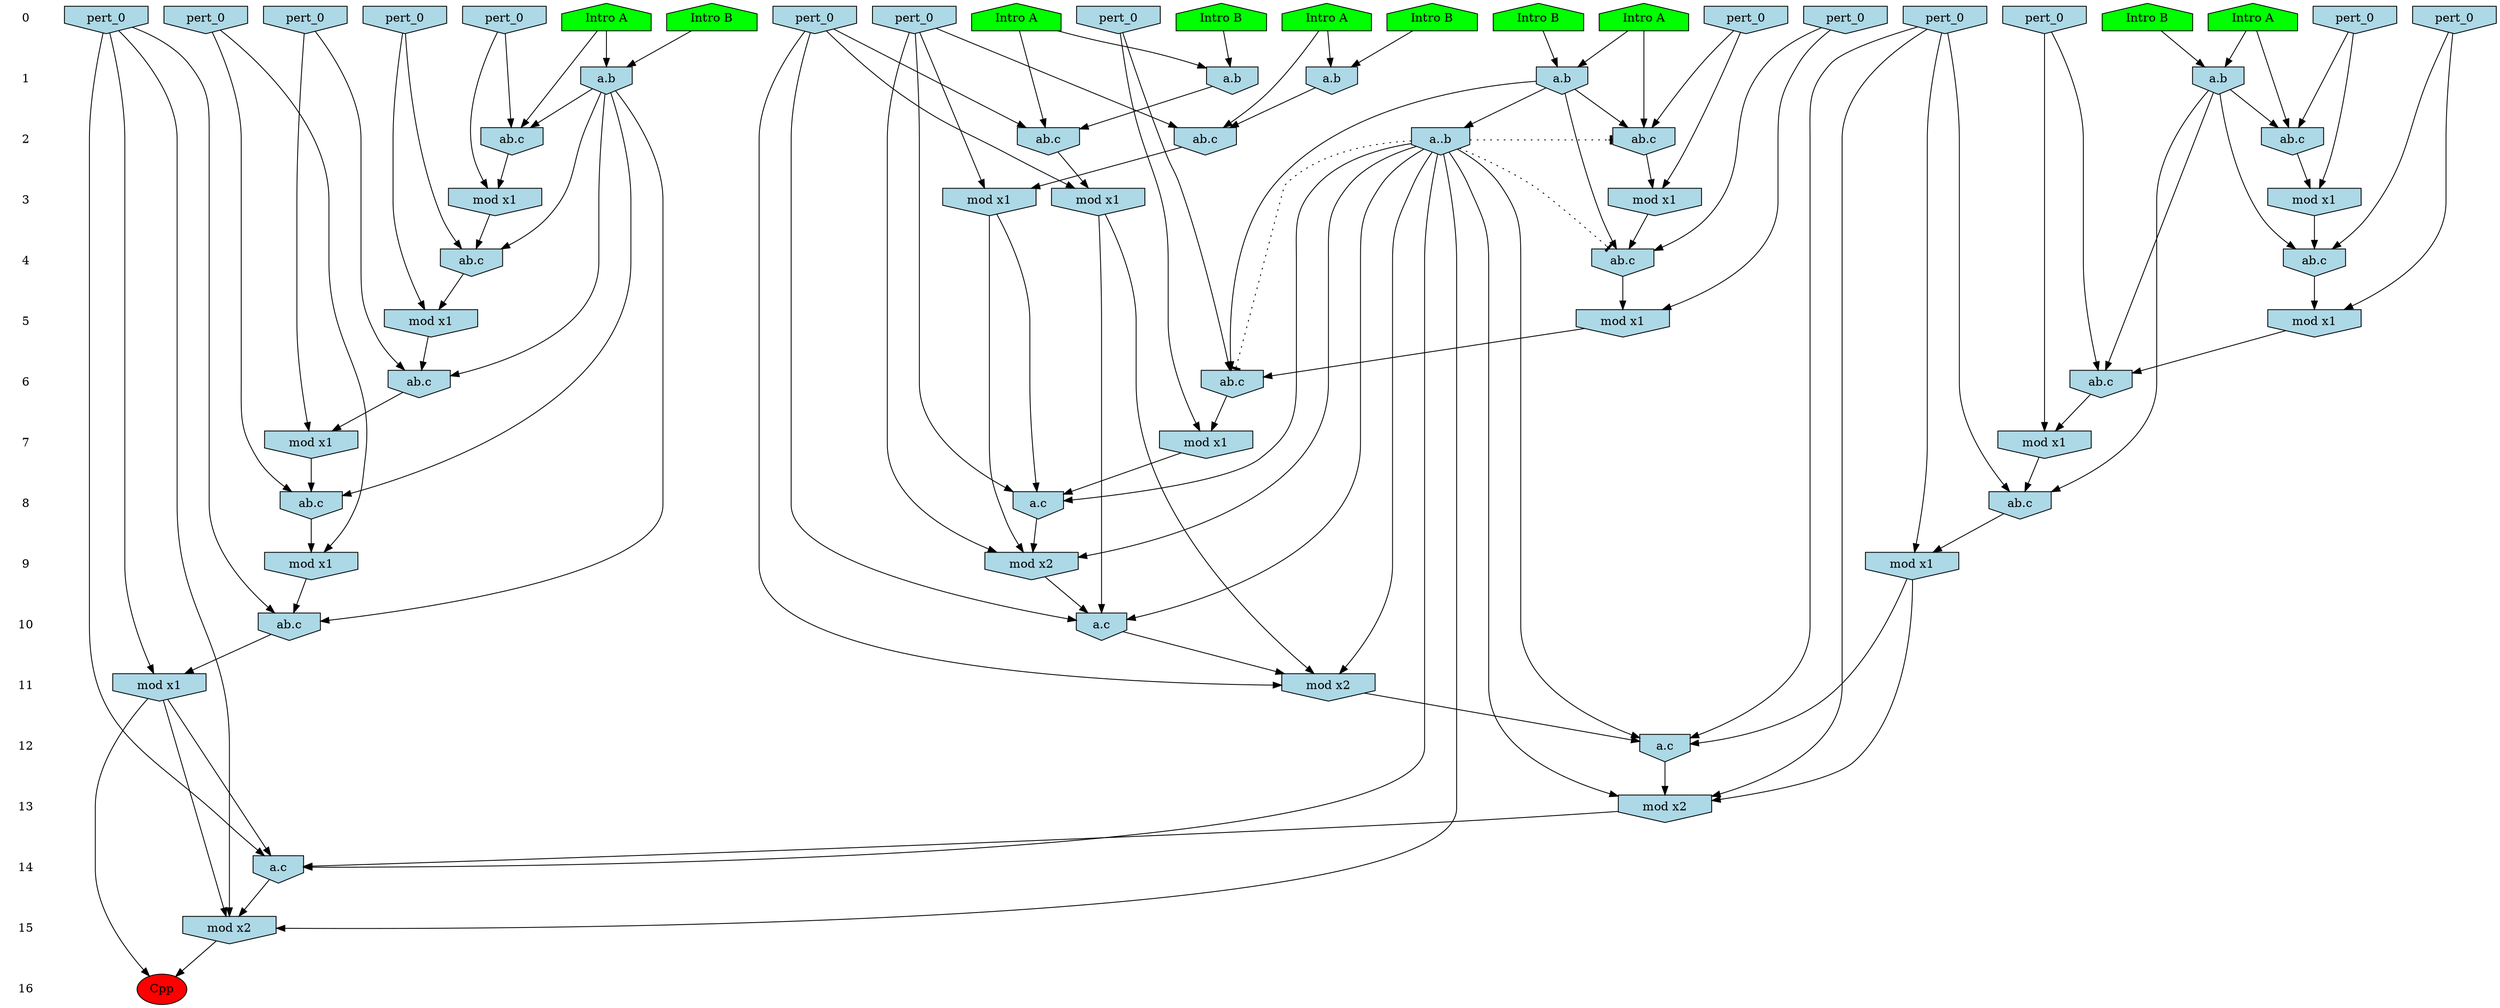 /* Compression of 1 causal flows obtained in average at 2.002309E+01 t.u */
/* Compressed causal flows were: [5] */
digraph G{
 ranksep=.5 ; 
{ rank = same ; "0" [shape=plaintext] ; node_1 [label ="Intro A", shape=house, style=filled, fillcolor=green] ;
node_2 [label ="Intro B", shape=house, style=filled, fillcolor=green] ;
node_3 [label ="Intro A", shape=house, style=filled, fillcolor=green] ;
node_4 [label ="Intro B", shape=house, style=filled, fillcolor=green] ;
node_5 [label ="Intro A", shape=house, style=filled, fillcolor=green] ;
node_6 [label ="Intro A", shape=house, style=filled, fillcolor=green] ;
node_7 [label ="Intro A", shape=house, style=filled, fillcolor=green] ;
node_8 [label ="Intro B", shape=house, style=filled, fillcolor=green] ;
node_9 [label ="Intro B", shape=house, style=filled, fillcolor=green] ;
node_10 [label ="Intro B", shape=house, style=filled, fillcolor=green] ;
node_16 [label="pert_0", shape=invhouse, style=filled, fillcolor = lightblue] ;
node_17 [label="pert_0", shape=invhouse, style=filled, fillcolor = lightblue] ;
node_18 [label="pert_0", shape=invhouse, style=filled, fillcolor = lightblue] ;
node_19 [label="pert_0", shape=invhouse, style=filled, fillcolor = lightblue] ;
node_20 [label="pert_0", shape=invhouse, style=filled, fillcolor = lightblue] ;
node_21 [label="pert_0", shape=invhouse, style=filled, fillcolor = lightblue] ;
node_22 [label="pert_0", shape=invhouse, style=filled, fillcolor = lightblue] ;
node_23 [label="pert_0", shape=invhouse, style=filled, fillcolor = lightblue] ;
node_24 [label="pert_0", shape=invhouse, style=filled, fillcolor = lightblue] ;
node_25 [label="pert_0", shape=invhouse, style=filled, fillcolor = lightblue] ;
node_26 [label="pert_0", shape=invhouse, style=filled, fillcolor = lightblue] ;
node_27 [label="pert_0", shape=invhouse, style=filled, fillcolor = lightblue] ;
node_28 [label="pert_0", shape=invhouse, style=filled, fillcolor = lightblue] ;
node_29 [label="pert_0", shape=invhouse, style=filled, fillcolor = lightblue] ;
}
{ rank = same ; "1" [shape=plaintext] ; node_11 [label="a.b", shape=invhouse, style=filled, fillcolor = lightblue] ;
node_12 [label="a.b", shape=invhouse, style=filled, fillcolor = lightblue] ;
node_13 [label="a.b", shape=invhouse, style=filled, fillcolor = lightblue] ;
node_14 [label="a.b", shape=invhouse, style=filled, fillcolor = lightblue] ;
node_15 [label="a.b", shape=invhouse, style=filled, fillcolor = lightblue] ;
}
{ rank = same ; "2" [shape=plaintext] ; node_30 [label="ab.c", shape=invhouse, style=filled, fillcolor = lightblue] ;
node_31 [label="ab.c", shape=invhouse, style=filled, fillcolor = lightblue] ;
node_32 [label="ab.c", shape=invhouse, style=filled, fillcolor = lightblue] ;
node_33 [label="ab.c", shape=invhouse, style=filled, fillcolor = lightblue] ;
node_34 [label="ab.c", shape=invhouse, style=filled, fillcolor = lightblue] ;
node_46 [label="a..b", shape=invhouse, style=filled, fillcolor = lightblue] ;
}
{ rank = same ; "3" [shape=plaintext] ; node_35 [label="mod x1", shape=invhouse, style=filled, fillcolor = lightblue] ;
node_37 [label="mod x1", shape=invhouse, style=filled, fillcolor = lightblue] ;
node_39 [label="mod x1", shape=invhouse, style=filled, fillcolor = lightblue] ;
node_43 [label="mod x1", shape=invhouse, style=filled, fillcolor = lightblue] ;
node_44 [label="mod x1", shape=invhouse, style=filled, fillcolor = lightblue] ;
}
{ rank = same ; "4" [shape=plaintext] ; node_36 [label="ab.c", shape=invhouse, style=filled, fillcolor = lightblue] ;
node_38 [label="ab.c", shape=invhouse, style=filled, fillcolor = lightblue] ;
node_41 [label="ab.c", shape=invhouse, style=filled, fillcolor = lightblue] ;
}
{ rank = same ; "5" [shape=plaintext] ; node_40 [label="mod x1", shape=invhouse, style=filled, fillcolor = lightblue] ;
node_47 [label="mod x1", shape=invhouse, style=filled, fillcolor = lightblue] ;
node_48 [label="mod x1", shape=invhouse, style=filled, fillcolor = lightblue] ;
}
{ rank = same ; "6" [shape=plaintext] ; node_42 [label="ab.c", shape=invhouse, style=filled, fillcolor = lightblue] ;
node_49 [label="ab.c", shape=invhouse, style=filled, fillcolor = lightblue] ;
node_53 [label="ab.c", shape=invhouse, style=filled, fillcolor = lightblue] ;
}
{ rank = same ; "7" [shape=plaintext] ; node_45 [label="mod x1", shape=invhouse, style=filled, fillcolor = lightblue] ;
node_51 [label="mod x1", shape=invhouse, style=filled, fillcolor = lightblue] ;
node_55 [label="mod x1", shape=invhouse, style=filled, fillcolor = lightblue] ;
}
{ rank = same ; "8" [shape=plaintext] ; node_50 [label="a.c", shape=invhouse, style=filled, fillcolor = lightblue] ;
node_52 [label="ab.c", shape=invhouse, style=filled, fillcolor = lightblue] ;
node_56 [label="ab.c", shape=invhouse, style=filled, fillcolor = lightblue] ;
}
{ rank = same ; "9" [shape=plaintext] ; node_54 [label="mod x1", shape=invhouse, style=filled, fillcolor = lightblue] ;
node_57 [label="mod x1", shape=invhouse, style=filled, fillcolor = lightblue] ;
node_60 [label="mod x2", shape=invhouse, style=filled, fillcolor = lightblue] ;
}
{ rank = same ; "10" [shape=plaintext] ; node_58 [label="ab.c", shape=invhouse, style=filled, fillcolor = lightblue] ;
node_61 [label="a.c", shape=invhouse, style=filled, fillcolor = lightblue] ;
}
{ rank = same ; "11" [shape=plaintext] ; node_59 [label="mod x1", shape=invhouse, style=filled, fillcolor = lightblue] ;
node_62 [label="mod x2", shape=invhouse, style=filled, fillcolor = lightblue] ;
}
{ rank = same ; "12" [shape=plaintext] ; node_63 [label="a.c", shape=invhouse, style=filled, fillcolor = lightblue] ;
}
{ rank = same ; "13" [shape=plaintext] ; node_64 [label="mod x2", shape=invhouse, style=filled, fillcolor = lightblue] ;
}
{ rank = same ; "14" [shape=plaintext] ; node_65 [label="a.c", shape=invhouse, style=filled, fillcolor = lightblue] ;
}
{ rank = same ; "15" [shape=plaintext] ; node_66 [label="mod x2", shape=invhouse, style=filled, fillcolor = lightblue] ;
}
{ rank = same ; "16" [shape=plaintext] ; node_67 [label ="Cpp", style=filled, fillcolor=red] ;
}
"0" -> "1" [style="invis"]; 
"1" -> "2" [style="invis"]; 
"2" -> "3" [style="invis"]; 
"3" -> "4" [style="invis"]; 
"4" -> "5" [style="invis"]; 
"5" -> "6" [style="invis"]; 
"6" -> "7" [style="invis"]; 
"7" -> "8" [style="invis"]; 
"8" -> "9" [style="invis"]; 
"9" -> "10" [style="invis"]; 
"10" -> "11" [style="invis"]; 
"11" -> "12" [style="invis"]; 
"12" -> "13" [style="invis"]; 
"13" -> "14" [style="invis"]; 
"14" -> "15" [style="invis"]; 
"15" -> "16" [style="invis"]; 
node_4 -> node_11
node_7 -> node_11
node_1 -> node_12
node_8 -> node_12
node_2 -> node_13
node_6 -> node_13
node_5 -> node_14
node_10 -> node_14
node_3 -> node_15
node_9 -> node_15
node_3 -> node_30
node_15 -> node_30
node_28 -> node_30
node_1 -> node_31
node_12 -> node_31
node_26 -> node_31
node_5 -> node_32
node_14 -> node_32
node_22 -> node_32
node_7 -> node_33
node_11 -> node_33
node_23 -> node_33
node_6 -> node_34
node_13 -> node_34
node_17 -> node_34
node_17 -> node_35
node_34 -> node_35
node_13 -> node_36
node_24 -> node_36
node_35 -> node_36
node_28 -> node_37
node_30 -> node_37
node_15 -> node_38
node_21 -> node_38
node_37 -> node_38
node_26 -> node_39
node_31 -> node_39
node_24 -> node_40
node_36 -> node_40
node_12 -> node_41
node_19 -> node_41
node_39 -> node_41
node_13 -> node_42
node_18 -> node_42
node_40 -> node_42
node_22 -> node_43
node_32 -> node_43
node_23 -> node_44
node_33 -> node_44
node_18 -> node_45
node_42 -> node_45
node_13 -> node_46
node_19 -> node_47
node_41 -> node_47
node_21 -> node_48
node_38 -> node_48
node_12 -> node_49
node_29 -> node_49
node_47 -> node_49
node_23 -> node_50
node_44 -> node_50
node_45 -> node_50
node_46 -> node_50
node_29 -> node_51
node_49 -> node_51
node_12 -> node_52
node_25 -> node_52
node_51 -> node_52
node_15 -> node_53
node_16 -> node_53
node_48 -> node_53
node_25 -> node_54
node_52 -> node_54
node_16 -> node_55
node_53 -> node_55
node_15 -> node_56
node_20 -> node_56
node_55 -> node_56
node_20 -> node_57
node_56 -> node_57
node_15 -> node_58
node_27 -> node_58
node_57 -> node_58
node_27 -> node_59
node_58 -> node_59
node_23 -> node_60
node_44 -> node_60
node_46 -> node_60
node_50 -> node_60
node_22 -> node_61
node_43 -> node_61
node_46 -> node_61
node_60 -> node_61
node_22 -> node_62
node_43 -> node_62
node_46 -> node_62
node_61 -> node_62
node_25 -> node_63
node_46 -> node_63
node_54 -> node_63
node_62 -> node_63
node_25 -> node_64
node_46 -> node_64
node_54 -> node_64
node_63 -> node_64
node_27 -> node_65
node_46 -> node_65
node_59 -> node_65
node_64 -> node_65
node_27 -> node_66
node_46 -> node_66
node_59 -> node_66
node_65 -> node_66
node_59 -> node_67
node_66 -> node_67
node_46 -> node_34 [style=dotted, arrowhead = tee] 
node_46 -> node_36 [style=dotted, arrowhead = tee] 
node_46 -> node_42 [style=dotted, arrowhead = tee] 
}
/*
 Dot generation time: 0.000000
*/